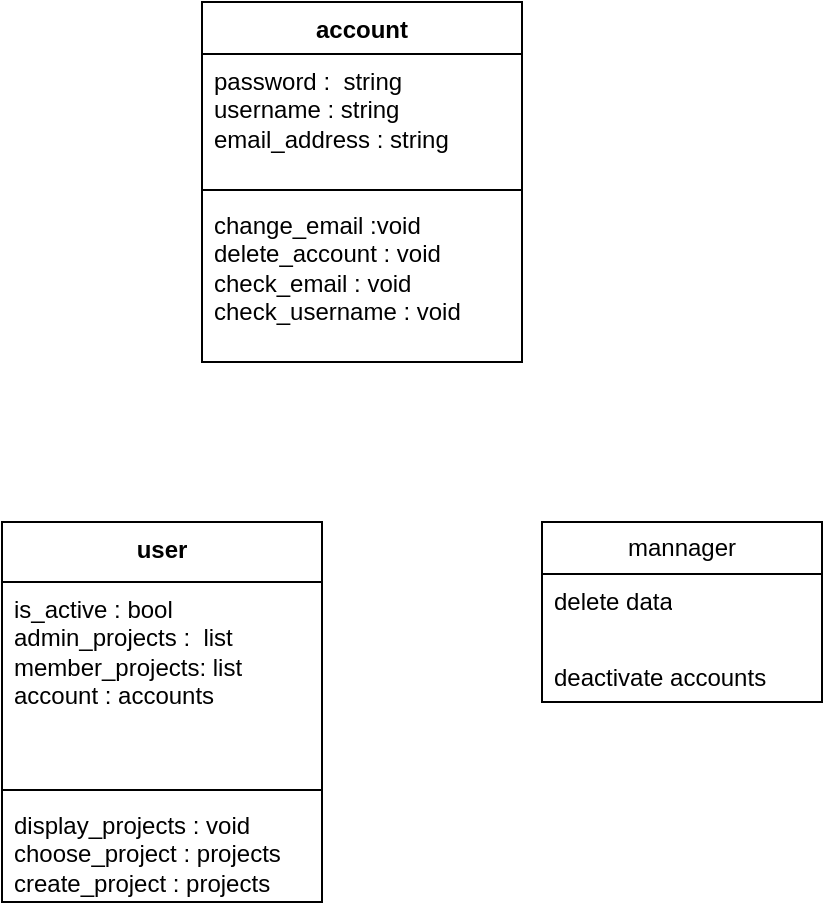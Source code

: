 <mxfile version="24.3.1" type="device">
  <diagram name="Page-1" id="o1ffboKznM2OwtTlNGWT">
    <mxGraphModel dx="3133" dy="1927" grid="1" gridSize="10" guides="1" tooltips="1" connect="1" arrows="1" fold="1" page="1" pageScale="1" pageWidth="850" pageHeight="1100" math="0" shadow="0">
      <root>
        <mxCell id="0" />
        <mxCell id="1" parent="0" />
        <mxCell id="1VtLrzxkGsFnQ24y3Ou_-1" value="user" style="swimlane;fontStyle=1;align=center;verticalAlign=top;childLayout=stackLayout;horizontal=1;startSize=30;horizontalStack=0;resizeParent=1;resizeParentMax=0;resizeLast=0;collapsible=1;marginBottom=0;whiteSpace=wrap;html=1;" parent="1" vertex="1">
          <mxGeometry x="260" y="430" width="160" height="190" as="geometry" />
        </mxCell>
        <mxCell id="1VtLrzxkGsFnQ24y3Ou_-2" value="&lt;span style=&quot;background-color: initial;&quot;&gt;is_active : bool&lt;/span&gt;&lt;div&gt;admin_projects :&amp;nbsp; list&lt;/div&gt;&lt;div&gt;member_projects: list&lt;/div&gt;&lt;div&gt;account : accounts&lt;/div&gt;&lt;div&gt;&lt;br&gt;&lt;/div&gt;&lt;div&gt;&lt;br&gt;&lt;/div&gt;&lt;div&gt;&lt;br&gt;&lt;/div&gt;" style="text;strokeColor=none;fillColor=none;align=left;verticalAlign=top;spacingLeft=4;spacingRight=4;overflow=hidden;rotatable=0;points=[[0,0.5],[1,0.5]];portConstraint=eastwest;whiteSpace=wrap;html=1;" parent="1VtLrzxkGsFnQ24y3Ou_-1" vertex="1">
          <mxGeometry y="30" width="160" height="100" as="geometry" />
        </mxCell>
        <mxCell id="1VtLrzxkGsFnQ24y3Ou_-3" value="" style="line;strokeWidth=1;fillColor=none;align=left;verticalAlign=middle;spacingTop=-1;spacingLeft=3;spacingRight=3;rotatable=0;labelPosition=right;points=[];portConstraint=eastwest;strokeColor=inherit;" parent="1VtLrzxkGsFnQ24y3Ou_-1" vertex="1">
          <mxGeometry y="130" width="160" height="8" as="geometry" />
        </mxCell>
        <mxCell id="1VtLrzxkGsFnQ24y3Ou_-4" value="&lt;div&gt;&lt;span style=&quot;background-color: initial;&quot;&gt;display_projects : void&lt;/span&gt;&lt;br&gt;&lt;/div&gt;&lt;div&gt;choose_project : projects&lt;/div&gt;&lt;div&gt;create_project : projects&lt;/div&gt;&lt;div&gt;&lt;br&gt;&lt;div&gt;&lt;br&gt;&lt;/div&gt;&lt;/div&gt;" style="text;strokeColor=none;fillColor=none;align=left;verticalAlign=top;spacingLeft=4;spacingRight=4;overflow=hidden;rotatable=0;points=[[0,0.5],[1,0.5]];portConstraint=eastwest;whiteSpace=wrap;html=1;" parent="1VtLrzxkGsFnQ24y3Ou_-1" vertex="1">
          <mxGeometry y="138" width="160" height="52" as="geometry" />
        </mxCell>
        <mxCell id="1VtLrzxkGsFnQ24y3Ou_-27" value="mannager" style="swimlane;fontStyle=0;childLayout=stackLayout;horizontal=1;startSize=26;fillColor=none;horizontalStack=0;resizeParent=1;resizeParentMax=0;resizeLast=0;collapsible=1;marginBottom=0;whiteSpace=wrap;html=1;" parent="1" vertex="1">
          <mxGeometry x="530" y="430" width="140" height="90" as="geometry" />
        </mxCell>
        <mxCell id="1VtLrzxkGsFnQ24y3Ou_-30" value="delete data&lt;div&gt;&lt;br&gt;&lt;/div&gt;&lt;div&gt;&lt;br&gt;&lt;/div&gt;" style="text;strokeColor=none;fillColor=none;align=left;verticalAlign=top;spacingLeft=4;spacingRight=4;overflow=hidden;rotatable=0;points=[[0,0.5],[1,0.5]];portConstraint=eastwest;whiteSpace=wrap;html=1;" parent="1VtLrzxkGsFnQ24y3Ou_-27" vertex="1">
          <mxGeometry y="26" width="140" height="38" as="geometry" />
        </mxCell>
        <mxCell id="1VtLrzxkGsFnQ24y3Ou_-29" value="deactivate accounts&lt;div&gt;&lt;br&gt;&lt;div&gt;&lt;br&gt;&lt;/div&gt;&lt;/div&gt;" style="text;strokeColor=none;fillColor=none;align=left;verticalAlign=top;spacingLeft=4;spacingRight=4;overflow=hidden;rotatable=0;points=[[0,0.5],[1,0.5]];portConstraint=eastwest;whiteSpace=wrap;html=1;" parent="1VtLrzxkGsFnQ24y3Ou_-27" vertex="1">
          <mxGeometry y="64" width="140" height="26" as="geometry" />
        </mxCell>
        <mxCell id="1VtLrzxkGsFnQ24y3Ou_-35" value="account" style="swimlane;fontStyle=1;align=center;verticalAlign=top;childLayout=stackLayout;horizontal=1;startSize=26;horizontalStack=0;resizeParent=1;resizeParentMax=0;resizeLast=0;collapsible=1;marginBottom=0;whiteSpace=wrap;html=1;" parent="1" vertex="1">
          <mxGeometry x="360" y="170" width="160" height="180" as="geometry" />
        </mxCell>
        <mxCell id="1VtLrzxkGsFnQ24y3Ou_-36" value="password :&amp;nbsp; string&lt;div&gt;username : string&lt;/div&gt;&lt;div&gt;email_address : string&lt;/div&gt;" style="text;strokeColor=none;fillColor=none;align=left;verticalAlign=top;spacingLeft=4;spacingRight=4;overflow=hidden;rotatable=0;points=[[0,0.5],[1,0.5]];portConstraint=eastwest;whiteSpace=wrap;html=1;" parent="1VtLrzxkGsFnQ24y3Ou_-35" vertex="1">
          <mxGeometry y="26" width="160" height="64" as="geometry" />
        </mxCell>
        <mxCell id="1VtLrzxkGsFnQ24y3Ou_-37" value="" style="line;strokeWidth=1;fillColor=none;align=left;verticalAlign=middle;spacingTop=-1;spacingLeft=3;spacingRight=3;rotatable=0;labelPosition=right;points=[];portConstraint=eastwest;strokeColor=inherit;" parent="1VtLrzxkGsFnQ24y3Ou_-35" vertex="1">
          <mxGeometry y="90" width="160" height="8" as="geometry" />
        </mxCell>
        <mxCell id="1VtLrzxkGsFnQ24y3Ou_-38" value="&lt;div&gt;change_email :void&lt;/div&gt;&lt;div&gt;delete_account : void&lt;/div&gt;&lt;div&gt;check_email : void&lt;/div&gt;&lt;div&gt;check_username : void&lt;/div&gt;&lt;div&gt;&lt;br&gt;&lt;/div&gt;&lt;div&gt;&lt;br&gt;&lt;/div&gt;" style="text;strokeColor=none;fillColor=none;align=left;verticalAlign=top;spacingLeft=4;spacingRight=4;overflow=hidden;rotatable=0;points=[[0,0.5],[1,0.5]];portConstraint=eastwest;whiteSpace=wrap;html=1;" parent="1VtLrzxkGsFnQ24y3Ou_-35" vertex="1">
          <mxGeometry y="98" width="160" height="82" as="geometry" />
        </mxCell>
      </root>
    </mxGraphModel>
  </diagram>
</mxfile>

